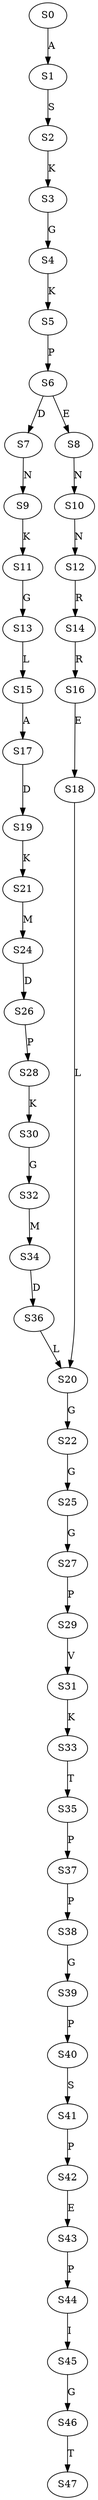 strict digraph  {
	S0 -> S1 [ label = A ];
	S1 -> S2 [ label = S ];
	S2 -> S3 [ label = K ];
	S3 -> S4 [ label = G ];
	S4 -> S5 [ label = K ];
	S5 -> S6 [ label = P ];
	S6 -> S7 [ label = D ];
	S6 -> S8 [ label = E ];
	S7 -> S9 [ label = N ];
	S8 -> S10 [ label = N ];
	S9 -> S11 [ label = K ];
	S10 -> S12 [ label = N ];
	S11 -> S13 [ label = G ];
	S12 -> S14 [ label = R ];
	S13 -> S15 [ label = L ];
	S14 -> S16 [ label = R ];
	S15 -> S17 [ label = A ];
	S16 -> S18 [ label = E ];
	S17 -> S19 [ label = D ];
	S18 -> S20 [ label = L ];
	S19 -> S21 [ label = K ];
	S20 -> S22 [ label = G ];
	S21 -> S24 [ label = M ];
	S22 -> S25 [ label = G ];
	S24 -> S26 [ label = D ];
	S25 -> S27 [ label = G ];
	S26 -> S28 [ label = P ];
	S27 -> S29 [ label = P ];
	S28 -> S30 [ label = K ];
	S29 -> S31 [ label = V ];
	S30 -> S32 [ label = G ];
	S31 -> S33 [ label = K ];
	S32 -> S34 [ label = M ];
	S33 -> S35 [ label = T ];
	S34 -> S36 [ label = D ];
	S35 -> S37 [ label = P ];
	S36 -> S20 [ label = L ];
	S37 -> S38 [ label = P ];
	S38 -> S39 [ label = G ];
	S39 -> S40 [ label = P ];
	S40 -> S41 [ label = S ];
	S41 -> S42 [ label = P ];
	S42 -> S43 [ label = E ];
	S43 -> S44 [ label = P ];
	S44 -> S45 [ label = I ];
	S45 -> S46 [ label = G ];
	S46 -> S47 [ label = T ];
}
